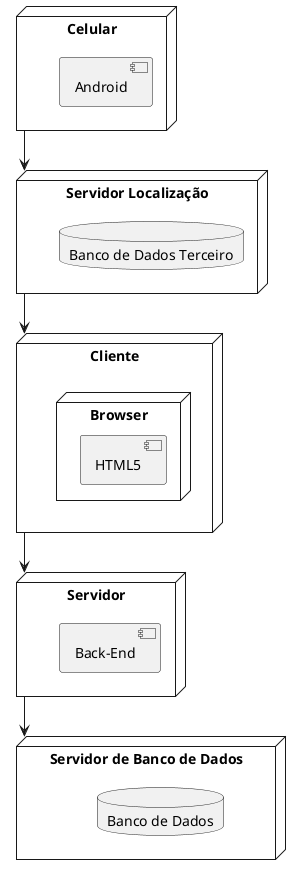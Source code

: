 @startuml

node "Cliente" {
    node "Browser" {
         component "HTML5"
      }
}

node "Servidor" {
    component "Back-End"
}

node "Servidor de Banco de Dados" {
    database "Banco de Dados"
}

node "Celular" {
    component "Android"
}

node "Servidor Localização" {
    database "Banco de Dados Terceiro"
}

"Cliente" --> "Servidor"
"Servidor" --> "Servidor de Banco de Dados"

"Celular" --> "Servidor Localização"
"Servidor Localização" --> "Cliente"

@enduml
